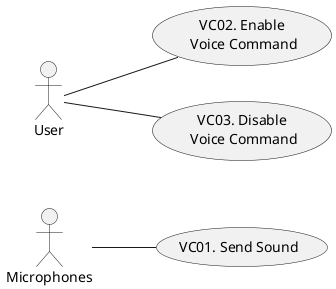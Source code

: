 @startuml
skinparam shadowing false
left to right direction

' 4.11 Voice Communication -> VC
(VC01. Send Sound) as VC01
(VC02. Enable\n Voice Command) as VC02
(VC03. Disable\n Voice Command) as VC03

:User: -- VC02
:User: -- VC03
:Microphones: -- VC01

@enduml